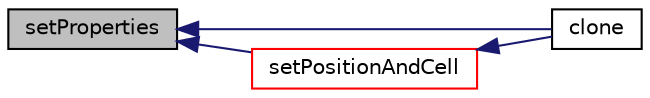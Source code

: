 digraph "setProperties"
{
  bgcolor="transparent";
  edge [fontname="Helvetica",fontsize="10",labelfontname="Helvetica",labelfontsize="10"];
  node [fontname="Helvetica",fontsize="10",shape=record];
  rankdir="LR";
  Node1 [label="setProperties",height=0.2,width=0.4,color="black", fillcolor="grey75", style="filled", fontcolor="black"];
  Node1 -> Node2 [dir="back",color="midnightblue",fontsize="10",style="solid",fontname="Helvetica"];
  Node2 [label="clone",height=0.2,width=0.4,color="black",URL="$a01256.html#aa15e3614de7578406b86066b7b669554",tooltip="Construct and return a clone. "];
  Node1 -> Node3 [dir="back",color="midnightblue",fontsize="10",style="solid",fontname="Helvetica"];
  Node3 [label="setPositionAndCell",height=0.2,width=0.4,color="red",URL="$a01256.html#a9b461807dec386242bba33d30a856fbf",tooltip="Set the injection position and owner cell, tetFace and tetPt. "];
  Node3 -> Node2 [dir="back",color="midnightblue",fontsize="10",style="solid",fontname="Helvetica"];
}
